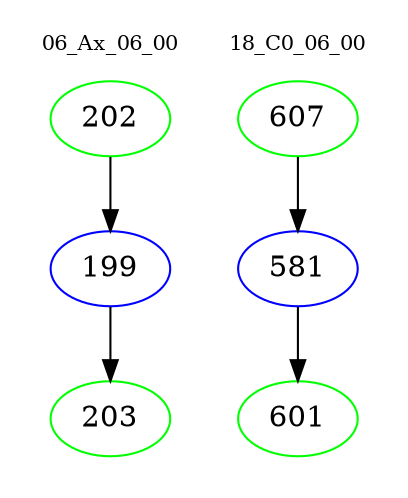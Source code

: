digraph{
subgraph cluster_0 {
color = white
label = "06_Ax_06_00";
fontsize=10;
T0_202 [label="202", color="green"]
T0_202 -> T0_199 [color="black"]
T0_199 [label="199", color="blue"]
T0_199 -> T0_203 [color="black"]
T0_203 [label="203", color="green"]
}
subgraph cluster_1 {
color = white
label = "18_C0_06_00";
fontsize=10;
T1_607 [label="607", color="green"]
T1_607 -> T1_581 [color="black"]
T1_581 [label="581", color="blue"]
T1_581 -> T1_601 [color="black"]
T1_601 [label="601", color="green"]
}
}
